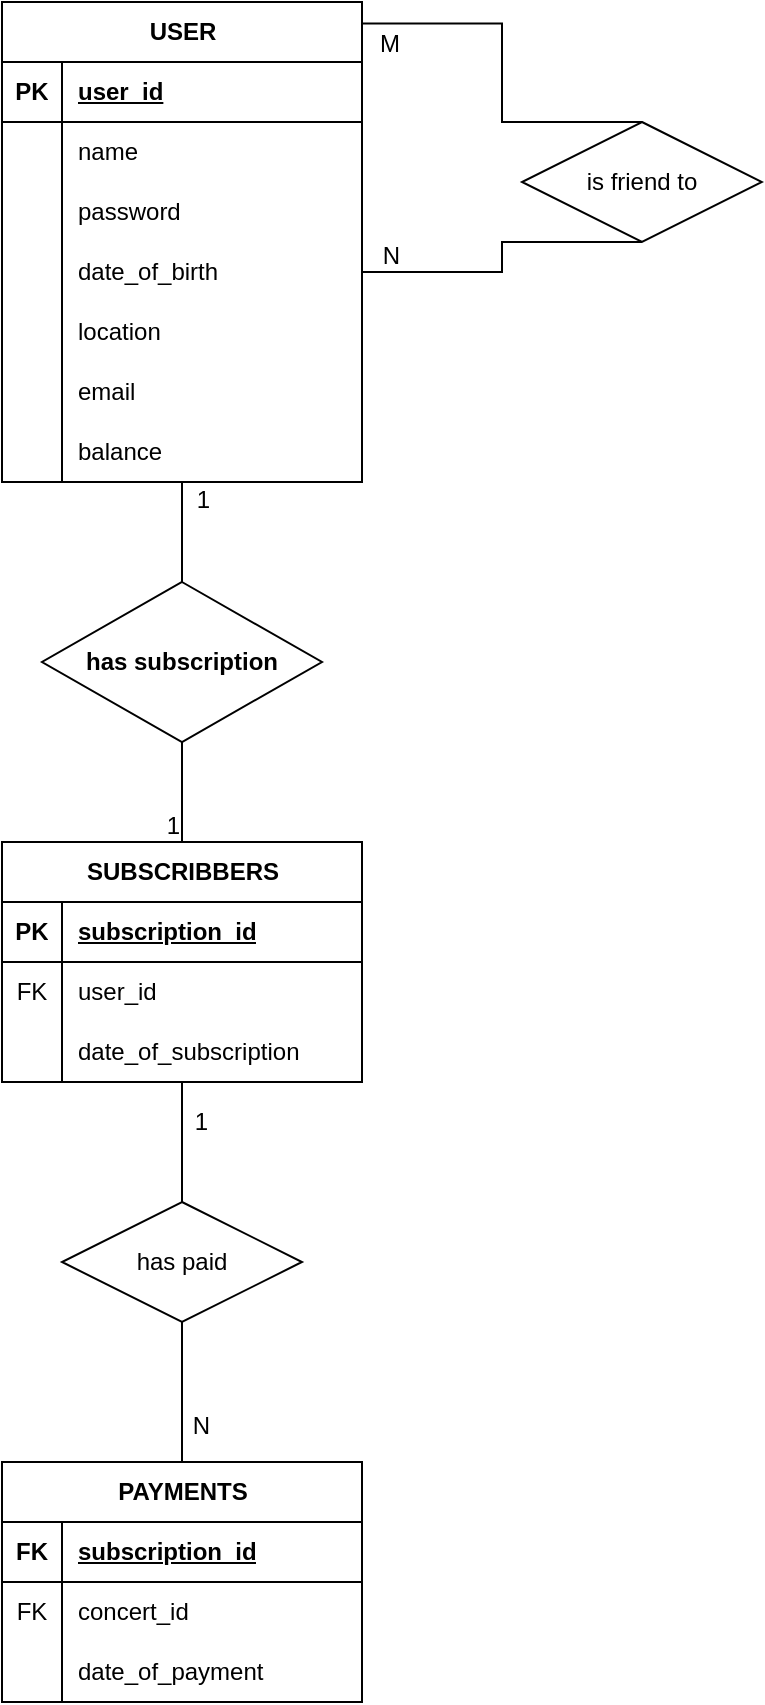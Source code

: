 <mxfile version="24.6.4" type="github">
  <diagram name="Page-1" id="u7sg_26Pm7IUVcCxA-zr">
    <mxGraphModel dx="1103" dy="600" grid="1" gridSize="10" guides="1" tooltips="1" connect="1" arrows="1" fold="1" page="1" pageScale="1" pageWidth="2339" pageHeight="3300" math="0" shadow="0">
      <root>
        <mxCell id="0" />
        <mxCell id="1" parent="0" />
        <mxCell id="e4BXCILTXNjpWRlv0Qqh-1" value="USER" style="shape=table;startSize=30;container=1;collapsible=1;childLayout=tableLayout;fixedRows=1;rowLines=0;fontStyle=1;align=center;resizeLast=1;html=1;" vertex="1" parent="1">
          <mxGeometry x="130" y="110" width="180" height="240" as="geometry" />
        </mxCell>
        <mxCell id="e4BXCILTXNjpWRlv0Qqh-2" value="" style="shape=tableRow;horizontal=0;startSize=0;swimlaneHead=0;swimlaneBody=0;fillColor=none;collapsible=0;dropTarget=0;points=[[0,0.5],[1,0.5]];portConstraint=eastwest;top=0;left=0;right=0;bottom=1;" vertex="1" parent="e4BXCILTXNjpWRlv0Qqh-1">
          <mxGeometry y="30" width="180" height="30" as="geometry" />
        </mxCell>
        <mxCell id="e4BXCILTXNjpWRlv0Qqh-3" value="PK" style="shape=partialRectangle;connectable=0;fillColor=none;top=0;left=0;bottom=0;right=0;fontStyle=1;overflow=hidden;whiteSpace=wrap;html=1;" vertex="1" parent="e4BXCILTXNjpWRlv0Qqh-2">
          <mxGeometry width="30" height="30" as="geometry">
            <mxRectangle width="30" height="30" as="alternateBounds" />
          </mxGeometry>
        </mxCell>
        <mxCell id="e4BXCILTXNjpWRlv0Qqh-4" value="user_id" style="shape=partialRectangle;connectable=0;fillColor=none;top=0;left=0;bottom=0;right=0;align=left;spacingLeft=6;fontStyle=5;overflow=hidden;whiteSpace=wrap;html=1;" vertex="1" parent="e4BXCILTXNjpWRlv0Qqh-2">
          <mxGeometry x="30" width="150" height="30" as="geometry">
            <mxRectangle width="150" height="30" as="alternateBounds" />
          </mxGeometry>
        </mxCell>
        <mxCell id="e4BXCILTXNjpWRlv0Qqh-5" value="" style="shape=tableRow;horizontal=0;startSize=0;swimlaneHead=0;swimlaneBody=0;fillColor=none;collapsible=0;dropTarget=0;points=[[0,0.5],[1,0.5]];portConstraint=eastwest;top=0;left=0;right=0;bottom=0;" vertex="1" parent="e4BXCILTXNjpWRlv0Qqh-1">
          <mxGeometry y="60" width="180" height="30" as="geometry" />
        </mxCell>
        <mxCell id="e4BXCILTXNjpWRlv0Qqh-6" value="" style="shape=partialRectangle;connectable=0;fillColor=none;top=0;left=0;bottom=0;right=0;editable=1;overflow=hidden;whiteSpace=wrap;html=1;" vertex="1" parent="e4BXCILTXNjpWRlv0Qqh-5">
          <mxGeometry width="30" height="30" as="geometry">
            <mxRectangle width="30" height="30" as="alternateBounds" />
          </mxGeometry>
        </mxCell>
        <mxCell id="e4BXCILTXNjpWRlv0Qqh-7" value="name" style="shape=partialRectangle;connectable=0;fillColor=none;top=0;left=0;bottom=0;right=0;align=left;spacingLeft=6;overflow=hidden;whiteSpace=wrap;html=1;" vertex="1" parent="e4BXCILTXNjpWRlv0Qqh-5">
          <mxGeometry x="30" width="150" height="30" as="geometry">
            <mxRectangle width="150" height="30" as="alternateBounds" />
          </mxGeometry>
        </mxCell>
        <mxCell id="e4BXCILTXNjpWRlv0Qqh-8" value="" style="shape=tableRow;horizontal=0;startSize=0;swimlaneHead=0;swimlaneBody=0;fillColor=none;collapsible=0;dropTarget=0;points=[[0,0.5],[1,0.5]];portConstraint=eastwest;top=0;left=0;right=0;bottom=0;" vertex="1" parent="e4BXCILTXNjpWRlv0Qqh-1">
          <mxGeometry y="90" width="180" height="30" as="geometry" />
        </mxCell>
        <mxCell id="e4BXCILTXNjpWRlv0Qqh-9" value="" style="shape=partialRectangle;connectable=0;fillColor=none;top=0;left=0;bottom=0;right=0;editable=1;overflow=hidden;whiteSpace=wrap;html=1;" vertex="1" parent="e4BXCILTXNjpWRlv0Qqh-8">
          <mxGeometry width="30" height="30" as="geometry">
            <mxRectangle width="30" height="30" as="alternateBounds" />
          </mxGeometry>
        </mxCell>
        <mxCell id="e4BXCILTXNjpWRlv0Qqh-10" value="password" style="shape=partialRectangle;connectable=0;fillColor=none;top=0;left=0;bottom=0;right=0;align=left;spacingLeft=6;overflow=hidden;whiteSpace=wrap;html=1;" vertex="1" parent="e4BXCILTXNjpWRlv0Qqh-8">
          <mxGeometry x="30" width="150" height="30" as="geometry">
            <mxRectangle width="150" height="30" as="alternateBounds" />
          </mxGeometry>
        </mxCell>
        <mxCell id="e4BXCILTXNjpWRlv0Qqh-11" value="" style="shape=tableRow;horizontal=0;startSize=0;swimlaneHead=0;swimlaneBody=0;fillColor=none;collapsible=0;dropTarget=0;points=[[0,0.5],[1,0.5]];portConstraint=eastwest;top=0;left=0;right=0;bottom=0;" vertex="1" parent="e4BXCILTXNjpWRlv0Qqh-1">
          <mxGeometry y="120" width="180" height="30" as="geometry" />
        </mxCell>
        <mxCell id="e4BXCILTXNjpWRlv0Qqh-12" value="" style="shape=partialRectangle;connectable=0;fillColor=none;top=0;left=0;bottom=0;right=0;editable=1;overflow=hidden;whiteSpace=wrap;html=1;" vertex="1" parent="e4BXCILTXNjpWRlv0Qqh-11">
          <mxGeometry width="30" height="30" as="geometry">
            <mxRectangle width="30" height="30" as="alternateBounds" />
          </mxGeometry>
        </mxCell>
        <mxCell id="e4BXCILTXNjpWRlv0Qqh-13" value="date_of_birth" style="shape=partialRectangle;connectable=0;fillColor=none;top=0;left=0;bottom=0;right=0;align=left;spacingLeft=6;overflow=hidden;whiteSpace=wrap;html=1;" vertex="1" parent="e4BXCILTXNjpWRlv0Qqh-11">
          <mxGeometry x="30" width="150" height="30" as="geometry">
            <mxRectangle width="150" height="30" as="alternateBounds" />
          </mxGeometry>
        </mxCell>
        <mxCell id="e4BXCILTXNjpWRlv0Qqh-14" value="" style="shape=tableRow;horizontal=0;startSize=0;swimlaneHead=0;swimlaneBody=0;fillColor=none;collapsible=0;dropTarget=0;points=[[0,0.5],[1,0.5]];portConstraint=eastwest;top=0;left=0;right=0;bottom=0;" vertex="1" parent="e4BXCILTXNjpWRlv0Qqh-1">
          <mxGeometry y="150" width="180" height="30" as="geometry" />
        </mxCell>
        <mxCell id="e4BXCILTXNjpWRlv0Qqh-15" value="" style="shape=partialRectangle;connectable=0;fillColor=none;top=0;left=0;bottom=0;right=0;editable=1;overflow=hidden;whiteSpace=wrap;html=1;" vertex="1" parent="e4BXCILTXNjpWRlv0Qqh-14">
          <mxGeometry width="30" height="30" as="geometry">
            <mxRectangle width="30" height="30" as="alternateBounds" />
          </mxGeometry>
        </mxCell>
        <mxCell id="e4BXCILTXNjpWRlv0Qqh-16" value="location" style="shape=partialRectangle;connectable=0;fillColor=none;top=0;left=0;bottom=0;right=0;align=left;spacingLeft=6;overflow=hidden;whiteSpace=wrap;html=1;" vertex="1" parent="e4BXCILTXNjpWRlv0Qqh-14">
          <mxGeometry x="30" width="150" height="30" as="geometry">
            <mxRectangle width="150" height="30" as="alternateBounds" />
          </mxGeometry>
        </mxCell>
        <mxCell id="e4BXCILTXNjpWRlv0Qqh-17" value="" style="shape=tableRow;horizontal=0;startSize=0;swimlaneHead=0;swimlaneBody=0;fillColor=none;collapsible=0;dropTarget=0;points=[[0,0.5],[1,0.5]];portConstraint=eastwest;top=0;left=0;right=0;bottom=0;" vertex="1" parent="e4BXCILTXNjpWRlv0Qqh-1">
          <mxGeometry y="180" width="180" height="30" as="geometry" />
        </mxCell>
        <mxCell id="e4BXCILTXNjpWRlv0Qqh-18" value="" style="shape=partialRectangle;connectable=0;fillColor=none;top=0;left=0;bottom=0;right=0;editable=1;overflow=hidden;whiteSpace=wrap;html=1;" vertex="1" parent="e4BXCILTXNjpWRlv0Qqh-17">
          <mxGeometry width="30" height="30" as="geometry">
            <mxRectangle width="30" height="30" as="alternateBounds" />
          </mxGeometry>
        </mxCell>
        <mxCell id="e4BXCILTXNjpWRlv0Qqh-19" value="email" style="shape=partialRectangle;connectable=0;fillColor=none;top=0;left=0;bottom=0;right=0;align=left;spacingLeft=6;overflow=hidden;whiteSpace=wrap;html=1;" vertex="1" parent="e4BXCILTXNjpWRlv0Qqh-17">
          <mxGeometry x="30" width="150" height="30" as="geometry">
            <mxRectangle width="150" height="30" as="alternateBounds" />
          </mxGeometry>
        </mxCell>
        <mxCell id="e4BXCILTXNjpWRlv0Qqh-67" value="" style="shape=tableRow;horizontal=0;startSize=0;swimlaneHead=0;swimlaneBody=0;fillColor=none;collapsible=0;dropTarget=0;points=[[0,0.5],[1,0.5]];portConstraint=eastwest;top=0;left=0;right=0;bottom=0;" vertex="1" parent="e4BXCILTXNjpWRlv0Qqh-1">
          <mxGeometry y="210" width="180" height="30" as="geometry" />
        </mxCell>
        <mxCell id="e4BXCILTXNjpWRlv0Qqh-68" value="" style="shape=partialRectangle;connectable=0;fillColor=none;top=0;left=0;bottom=0;right=0;editable=1;overflow=hidden;whiteSpace=wrap;html=1;" vertex="1" parent="e4BXCILTXNjpWRlv0Qqh-67">
          <mxGeometry width="30" height="30" as="geometry">
            <mxRectangle width="30" height="30" as="alternateBounds" />
          </mxGeometry>
        </mxCell>
        <mxCell id="e4BXCILTXNjpWRlv0Qqh-69" value="balance" style="shape=partialRectangle;connectable=0;fillColor=none;top=0;left=0;bottom=0;right=0;align=left;spacingLeft=6;overflow=hidden;whiteSpace=wrap;html=1;" vertex="1" parent="e4BXCILTXNjpWRlv0Qqh-67">
          <mxGeometry x="30" width="150" height="30" as="geometry">
            <mxRectangle width="150" height="30" as="alternateBounds" />
          </mxGeometry>
        </mxCell>
        <mxCell id="e4BXCILTXNjpWRlv0Qqh-37" value="PAYMENTS" style="shape=table;startSize=30;container=1;collapsible=1;childLayout=tableLayout;fixedRows=1;rowLines=0;fontStyle=1;align=center;resizeLast=1;html=1;" vertex="1" parent="1">
          <mxGeometry x="130" y="840" width="180" height="120" as="geometry" />
        </mxCell>
        <mxCell id="e4BXCILTXNjpWRlv0Qqh-38" value="" style="shape=tableRow;horizontal=0;startSize=0;swimlaneHead=0;swimlaneBody=0;fillColor=none;collapsible=0;dropTarget=0;points=[[0,0.5],[1,0.5]];portConstraint=eastwest;top=0;left=0;right=0;bottom=1;" vertex="1" parent="e4BXCILTXNjpWRlv0Qqh-37">
          <mxGeometry y="30" width="180" height="30" as="geometry" />
        </mxCell>
        <mxCell id="e4BXCILTXNjpWRlv0Qqh-39" value="FK" style="shape=partialRectangle;connectable=0;fillColor=none;top=0;left=0;bottom=0;right=0;fontStyle=1;overflow=hidden;whiteSpace=wrap;html=1;" vertex="1" parent="e4BXCILTXNjpWRlv0Qqh-38">
          <mxGeometry width="30" height="30" as="geometry">
            <mxRectangle width="30" height="30" as="alternateBounds" />
          </mxGeometry>
        </mxCell>
        <mxCell id="e4BXCILTXNjpWRlv0Qqh-40" value="subscription_id" style="shape=partialRectangle;connectable=0;fillColor=none;top=0;left=0;bottom=0;right=0;align=left;spacingLeft=6;fontStyle=5;overflow=hidden;whiteSpace=wrap;html=1;" vertex="1" parent="e4BXCILTXNjpWRlv0Qqh-38">
          <mxGeometry x="30" width="150" height="30" as="geometry">
            <mxRectangle width="150" height="30" as="alternateBounds" />
          </mxGeometry>
        </mxCell>
        <mxCell id="e4BXCILTXNjpWRlv0Qqh-41" value="" style="shape=tableRow;horizontal=0;startSize=0;swimlaneHead=0;swimlaneBody=0;fillColor=none;collapsible=0;dropTarget=0;points=[[0,0.5],[1,0.5]];portConstraint=eastwest;top=0;left=0;right=0;bottom=0;" vertex="1" parent="e4BXCILTXNjpWRlv0Qqh-37">
          <mxGeometry y="60" width="180" height="30" as="geometry" />
        </mxCell>
        <mxCell id="e4BXCILTXNjpWRlv0Qqh-42" value="FK" style="shape=partialRectangle;connectable=0;fillColor=none;top=0;left=0;bottom=0;right=0;editable=1;overflow=hidden;whiteSpace=wrap;html=1;" vertex="1" parent="e4BXCILTXNjpWRlv0Qqh-41">
          <mxGeometry width="30" height="30" as="geometry">
            <mxRectangle width="30" height="30" as="alternateBounds" />
          </mxGeometry>
        </mxCell>
        <mxCell id="e4BXCILTXNjpWRlv0Qqh-43" value="concert_id" style="shape=partialRectangle;connectable=0;fillColor=none;top=0;left=0;bottom=0;right=0;align=left;spacingLeft=6;overflow=hidden;whiteSpace=wrap;html=1;" vertex="1" parent="e4BXCILTXNjpWRlv0Qqh-41">
          <mxGeometry x="30" width="150" height="30" as="geometry">
            <mxRectangle width="150" height="30" as="alternateBounds" />
          </mxGeometry>
        </mxCell>
        <mxCell id="e4BXCILTXNjpWRlv0Qqh-44" value="" style="shape=tableRow;horizontal=0;startSize=0;swimlaneHead=0;swimlaneBody=0;fillColor=none;collapsible=0;dropTarget=0;points=[[0,0.5],[1,0.5]];portConstraint=eastwest;top=0;left=0;right=0;bottom=0;" vertex="1" parent="e4BXCILTXNjpWRlv0Qqh-37">
          <mxGeometry y="90" width="180" height="30" as="geometry" />
        </mxCell>
        <mxCell id="e4BXCILTXNjpWRlv0Qqh-45" value="" style="shape=partialRectangle;connectable=0;fillColor=none;top=0;left=0;bottom=0;right=0;editable=1;overflow=hidden;whiteSpace=wrap;html=1;" vertex="1" parent="e4BXCILTXNjpWRlv0Qqh-44">
          <mxGeometry width="30" height="30" as="geometry">
            <mxRectangle width="30" height="30" as="alternateBounds" />
          </mxGeometry>
        </mxCell>
        <mxCell id="e4BXCILTXNjpWRlv0Qqh-46" value="date_of_payment" style="shape=partialRectangle;connectable=0;fillColor=none;top=0;left=0;bottom=0;right=0;align=left;spacingLeft=6;overflow=hidden;whiteSpace=wrap;html=1;" vertex="1" parent="e4BXCILTXNjpWRlv0Qqh-44">
          <mxGeometry x="30" width="150" height="30" as="geometry">
            <mxRectangle width="150" height="30" as="alternateBounds" />
          </mxGeometry>
        </mxCell>
        <mxCell id="e4BXCILTXNjpWRlv0Qqh-50" value="SUBSCRIBBERS" style="shape=table;startSize=30;container=1;collapsible=1;childLayout=tableLayout;fixedRows=1;rowLines=0;fontStyle=1;align=center;resizeLast=1;html=1;" vertex="1" parent="1">
          <mxGeometry x="130" y="530" width="180" height="120" as="geometry" />
        </mxCell>
        <mxCell id="e4BXCILTXNjpWRlv0Qqh-51" value="" style="shape=tableRow;horizontal=0;startSize=0;swimlaneHead=0;swimlaneBody=0;fillColor=none;collapsible=0;dropTarget=0;points=[[0,0.5],[1,0.5]];portConstraint=eastwest;top=0;left=0;right=0;bottom=1;" vertex="1" parent="e4BXCILTXNjpWRlv0Qqh-50">
          <mxGeometry y="30" width="180" height="30" as="geometry" />
        </mxCell>
        <mxCell id="e4BXCILTXNjpWRlv0Qqh-52" value="PK" style="shape=partialRectangle;connectable=0;fillColor=none;top=0;left=0;bottom=0;right=0;fontStyle=1;overflow=hidden;whiteSpace=wrap;html=1;" vertex="1" parent="e4BXCILTXNjpWRlv0Qqh-51">
          <mxGeometry width="30" height="30" as="geometry">
            <mxRectangle width="30" height="30" as="alternateBounds" />
          </mxGeometry>
        </mxCell>
        <mxCell id="e4BXCILTXNjpWRlv0Qqh-53" value="subscription_id" style="shape=partialRectangle;connectable=0;fillColor=none;top=0;left=0;bottom=0;right=0;align=left;spacingLeft=6;fontStyle=5;overflow=hidden;whiteSpace=wrap;html=1;" vertex="1" parent="e4BXCILTXNjpWRlv0Qqh-51">
          <mxGeometry x="30" width="150" height="30" as="geometry">
            <mxRectangle width="150" height="30" as="alternateBounds" />
          </mxGeometry>
        </mxCell>
        <mxCell id="e4BXCILTXNjpWRlv0Qqh-54" value="" style="shape=tableRow;horizontal=0;startSize=0;swimlaneHead=0;swimlaneBody=0;fillColor=none;collapsible=0;dropTarget=0;points=[[0,0.5],[1,0.5]];portConstraint=eastwest;top=0;left=0;right=0;bottom=0;" vertex="1" parent="e4BXCILTXNjpWRlv0Qqh-50">
          <mxGeometry y="60" width="180" height="30" as="geometry" />
        </mxCell>
        <mxCell id="e4BXCILTXNjpWRlv0Qqh-55" value="FK" style="shape=partialRectangle;connectable=0;fillColor=none;top=0;left=0;bottom=0;right=0;editable=1;overflow=hidden;whiteSpace=wrap;html=1;" vertex="1" parent="e4BXCILTXNjpWRlv0Qqh-54">
          <mxGeometry width="30" height="30" as="geometry">
            <mxRectangle width="30" height="30" as="alternateBounds" />
          </mxGeometry>
        </mxCell>
        <mxCell id="e4BXCILTXNjpWRlv0Qqh-56" value="user_id" style="shape=partialRectangle;connectable=0;fillColor=none;top=0;left=0;bottom=0;right=0;align=left;spacingLeft=6;overflow=hidden;whiteSpace=wrap;html=1;" vertex="1" parent="e4BXCILTXNjpWRlv0Qqh-54">
          <mxGeometry x="30" width="150" height="30" as="geometry">
            <mxRectangle width="150" height="30" as="alternateBounds" />
          </mxGeometry>
        </mxCell>
        <mxCell id="e4BXCILTXNjpWRlv0Qqh-57" value="" style="shape=tableRow;horizontal=0;startSize=0;swimlaneHead=0;swimlaneBody=0;fillColor=none;collapsible=0;dropTarget=0;points=[[0,0.5],[1,0.5]];portConstraint=eastwest;top=0;left=0;right=0;bottom=0;" vertex="1" parent="e4BXCILTXNjpWRlv0Qqh-50">
          <mxGeometry y="90" width="180" height="30" as="geometry" />
        </mxCell>
        <mxCell id="e4BXCILTXNjpWRlv0Qqh-58" value="" style="shape=partialRectangle;connectable=0;fillColor=none;top=0;left=0;bottom=0;right=0;editable=1;overflow=hidden;whiteSpace=wrap;html=1;" vertex="1" parent="e4BXCILTXNjpWRlv0Qqh-57">
          <mxGeometry width="30" height="30" as="geometry">
            <mxRectangle width="30" height="30" as="alternateBounds" />
          </mxGeometry>
        </mxCell>
        <mxCell id="e4BXCILTXNjpWRlv0Qqh-59" value="date_of_subscription" style="shape=partialRectangle;connectable=0;fillColor=none;top=0;left=0;bottom=0;right=0;align=left;spacingLeft=6;overflow=hidden;whiteSpace=wrap;html=1;" vertex="1" parent="e4BXCILTXNjpWRlv0Qqh-57">
          <mxGeometry x="30" width="150" height="30" as="geometry">
            <mxRectangle width="150" height="30" as="alternateBounds" />
          </mxGeometry>
        </mxCell>
        <mxCell id="e4BXCILTXNjpWRlv0Qqh-63" value="has subscription" style="rhombus;whiteSpace=wrap;html=1;startSize=30;fontStyle=1;" vertex="1" parent="1">
          <mxGeometry x="150" y="400" width="140" height="80" as="geometry" />
        </mxCell>
        <mxCell id="e4BXCILTXNjpWRlv0Qqh-82" value="has paid" style="shape=rhombus;perimeter=rhombusPerimeter;whiteSpace=wrap;html=1;align=center;" vertex="1" parent="1">
          <mxGeometry x="160" y="710" width="120" height="60" as="geometry" />
        </mxCell>
        <mxCell id="e4BXCILTXNjpWRlv0Qqh-84" value="" style="endArrow=none;html=1;rounded=0;exitX=0.5;exitY=1;exitDx=0;exitDy=0;entryX=0.5;entryY=0;entryDx=0;entryDy=0;" edge="1" parent="1" source="e4BXCILTXNjpWRlv0Qqh-82" target="e4BXCILTXNjpWRlv0Qqh-37">
          <mxGeometry relative="1" as="geometry">
            <mxPoint x="260" y="790" as="sourcePoint" />
            <mxPoint x="220" y="830" as="targetPoint" />
          </mxGeometry>
        </mxCell>
        <mxCell id="e4BXCILTXNjpWRlv0Qqh-85" value="N" style="resizable=0;html=1;whiteSpace=wrap;align=right;verticalAlign=bottom;" connectable="0" vertex="1" parent="e4BXCILTXNjpWRlv0Qqh-84">
          <mxGeometry x="1" relative="1" as="geometry">
            <mxPoint x="15" y="-10" as="offset" />
          </mxGeometry>
        </mxCell>
        <mxCell id="e4BXCILTXNjpWRlv0Qqh-86" value="" style="endArrow=none;html=1;rounded=0;exitX=0.5;exitY=0;exitDx=0;exitDy=0;" edge="1" parent="1" source="e4BXCILTXNjpWRlv0Qqh-82">
          <mxGeometry relative="1" as="geometry">
            <mxPoint x="120" y="690" as="sourcePoint" />
            <mxPoint x="220" y="650" as="targetPoint" />
          </mxGeometry>
        </mxCell>
        <mxCell id="e4BXCILTXNjpWRlv0Qqh-87" value="1" style="resizable=0;html=1;whiteSpace=wrap;align=right;verticalAlign=bottom;" connectable="0" vertex="1" parent="e4BXCILTXNjpWRlv0Qqh-86">
          <mxGeometry x="1" relative="1" as="geometry">
            <mxPoint x="14" y="28" as="offset" />
          </mxGeometry>
        </mxCell>
        <mxCell id="e4BXCILTXNjpWRlv0Qqh-88" value="" style="endArrow=none;html=1;rounded=0;exitX=0.5;exitY=0;exitDx=0;exitDy=0;" edge="1" parent="1" source="e4BXCILTXNjpWRlv0Qqh-63">
          <mxGeometry relative="1" as="geometry">
            <mxPoint x="220" y="390" as="sourcePoint" />
            <mxPoint x="220" y="350" as="targetPoint" />
          </mxGeometry>
        </mxCell>
        <mxCell id="e4BXCILTXNjpWRlv0Qqh-89" value="1" style="resizable=0;html=1;whiteSpace=wrap;align=right;verticalAlign=bottom;" connectable="0" vertex="1" parent="e4BXCILTXNjpWRlv0Qqh-88">
          <mxGeometry x="1" relative="1" as="geometry">
            <mxPoint x="15" y="17" as="offset" />
          </mxGeometry>
        </mxCell>
        <mxCell id="e4BXCILTXNjpWRlv0Qqh-90" value="" style="endArrow=none;html=1;rounded=0;entryX=0.5;entryY=0;entryDx=0;entryDy=0;" edge="1" parent="1" target="e4BXCILTXNjpWRlv0Qqh-50">
          <mxGeometry relative="1" as="geometry">
            <mxPoint x="220" y="480" as="sourcePoint" />
            <mxPoint x="220" y="527" as="targetPoint" />
          </mxGeometry>
        </mxCell>
        <mxCell id="e4BXCILTXNjpWRlv0Qqh-91" value="1" style="resizable=0;html=1;whiteSpace=wrap;align=right;verticalAlign=bottom;" connectable="0" vertex="1" parent="e4BXCILTXNjpWRlv0Qqh-90">
          <mxGeometry x="1" relative="1" as="geometry" />
        </mxCell>
        <mxCell id="e4BXCILTXNjpWRlv0Qqh-92" value="is friend to" style="shape=rhombus;perimeter=rhombusPerimeter;whiteSpace=wrap;html=1;align=center;" vertex="1" parent="1">
          <mxGeometry x="390" y="170" width="120" height="60" as="geometry" />
        </mxCell>
        <mxCell id="e4BXCILTXNjpWRlv0Qqh-95" value="" style="endArrow=none;html=1;rounded=0;entryX=1;entryY=0.5;entryDx=0;entryDy=0;exitX=0.5;exitY=1;exitDx=0;exitDy=0;edgeStyle=elbowEdgeStyle;" edge="1" parent="1" source="e4BXCILTXNjpWRlv0Qqh-92" target="e4BXCILTXNjpWRlv0Qqh-11">
          <mxGeometry relative="1" as="geometry">
            <mxPoint x="340" y="280" as="sourcePoint" />
            <mxPoint x="500" y="280" as="targetPoint" />
          </mxGeometry>
        </mxCell>
        <mxCell id="e4BXCILTXNjpWRlv0Qqh-96" value="N" style="resizable=0;html=1;whiteSpace=wrap;align=right;verticalAlign=bottom;" connectable="0" vertex="1" parent="e4BXCILTXNjpWRlv0Qqh-95">
          <mxGeometry x="1" relative="1" as="geometry">
            <mxPoint x="20" as="offset" />
          </mxGeometry>
        </mxCell>
        <mxCell id="e4BXCILTXNjpWRlv0Qqh-97" value="" style="endArrow=none;html=1;rounded=0;entryX=1;entryY=0.045;entryDx=0;entryDy=0;entryPerimeter=0;exitX=0.5;exitY=0;exitDx=0;exitDy=0;edgeStyle=elbowEdgeStyle;" edge="1" parent="1" source="e4BXCILTXNjpWRlv0Qqh-92" target="e4BXCILTXNjpWRlv0Qqh-1">
          <mxGeometry relative="1" as="geometry">
            <mxPoint x="420" y="120" as="sourcePoint" />
            <mxPoint x="580" y="120" as="targetPoint" />
          </mxGeometry>
        </mxCell>
        <mxCell id="e4BXCILTXNjpWRlv0Qqh-98" value="M" style="resizable=0;html=1;whiteSpace=wrap;align=right;verticalAlign=bottom;" connectable="0" vertex="1" parent="e4BXCILTXNjpWRlv0Qqh-97">
          <mxGeometry x="1" relative="1" as="geometry">
            <mxPoint x="20" y="19" as="offset" />
          </mxGeometry>
        </mxCell>
      </root>
    </mxGraphModel>
  </diagram>
</mxfile>
